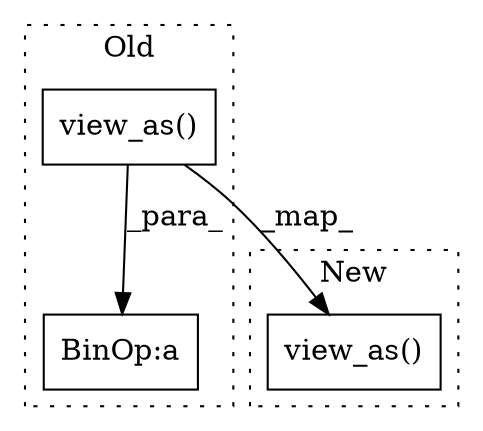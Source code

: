 digraph G {
subgraph cluster0 {
1 [label="view_as()" a="75" s="3221,3291" l="64,1" shape="box"];
3 [label="BinOp:a" a="82" s="3218" l="3" shape="box"];
label = "Old";
style="dotted";
}
subgraph cluster1 {
2 [label="view_as()" a="75" s="3250,3325" l="69,1" shape="box"];
label = "New";
style="dotted";
}
1 -> 3 [label="_para_"];
1 -> 2 [label="_map_"];
}